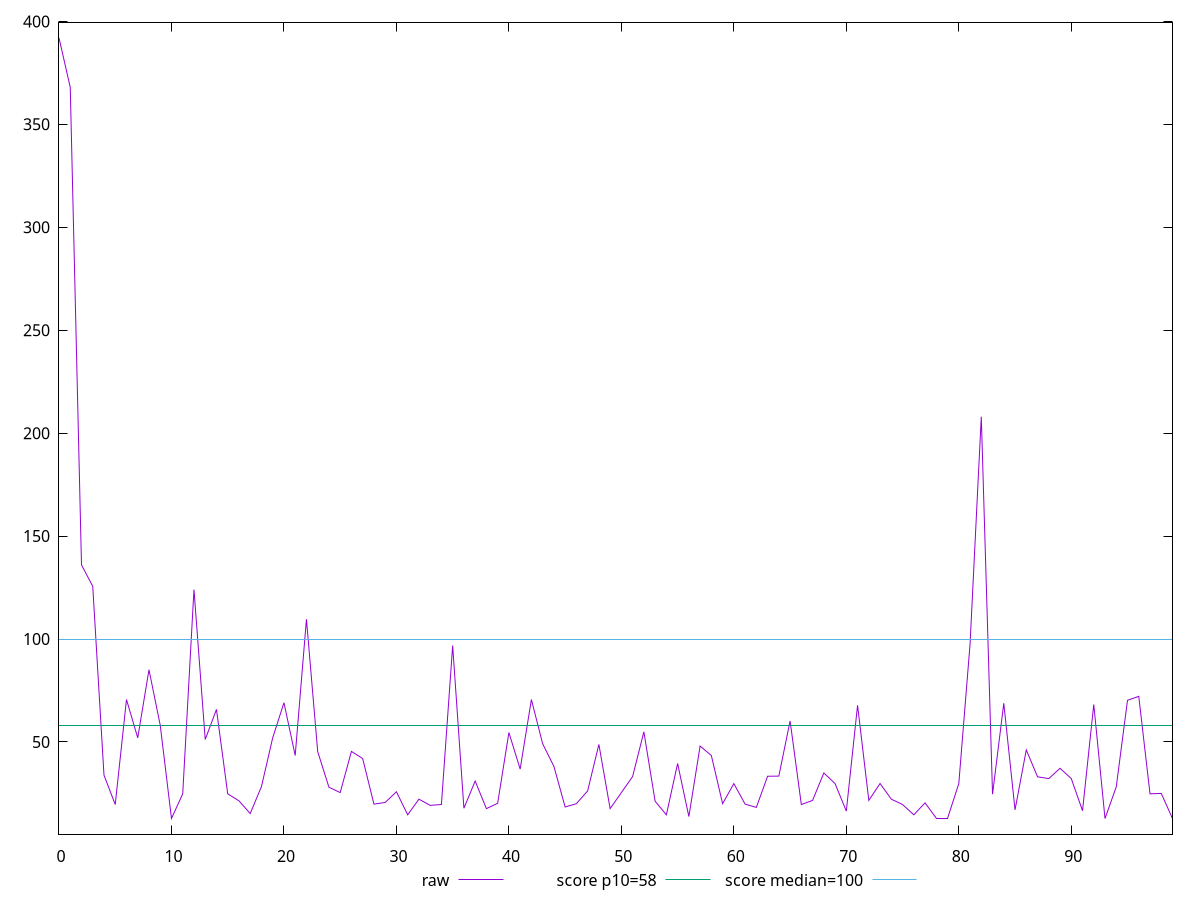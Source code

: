 reset

$raw <<EOF
0 391.9999999999993
1 367.9999999999985
2 136.00000000000074
3 125.60000000000001
4 33.866666666666426
5 19.6
6 70.6000000000002
7 52.000000000000185
8 85.06666666666692
9 58.133333333333326
10 12.8
11 24.8
12 123.99999999999928
13 51.200000000000244
14 65.80000000000037
15 24.800000000000182
16 21.39999999999982
17 15.200000000000184
18 28.32
19 52.00000000000024
20 69.06666666666666
21 43.400000000000006
22 109.60000000000001
23 45.333333333333336
24 28.000000000000185
25 25.400000000000002
26 45.399999999999636
27 41.920000000000144
28 19.8
29 20.6
30 25.8
31 14.59999999999982
32 22.200000000000003
33 19.200000000000003
34 19.6
35 96.80000000000001
36 17.79999999999982
37 31
38 17.6
39 20.200000000000003
40 54.560000000000585
41 36.800000000000004
42 70.60000000000001
43 49.11999999999986
44 38.1333333333331
45 18.400000000000183
46 20.000000000000185
47 26.200000000000003
48 48.800000000000004
49 17.6
50 25.39999999999982
51 33.20000000000019
52 54.93333333333333
53 21.199999999999818
54 14.600000000000001
55 39.52000000000015
56 13.76
57 48
58 43.400000000000006
59 20.000000000000185
60 29.760000000000005
61 19.8
62 18.2
63 33.33333333333285
64 33.40000000000018
65 60.2
66 19.6
67 21.600000000000183
68 34.93333333333334
69 29.760000000000005
70 16.400000000000183
71 67.8
72 21.600000000000183
73 29.8
74 22.200000000000003
75 19.600000000000183
76 14.600000000000001
77 20.400000000000002
78 12.8
79 12.8
80 29.759999999999856
81 97.4
82 208
83 24.6
84 68.79999999999976
85 16.99999999999982
86 46.13333333333309
87 33.06666666666642
88 32.2
89 37.19999999999982
90 32.20000000000019
91 16.6
92 68.20000000000019
93 12.8
94 28.200000000000003
95 70.24
96 72.1600000000003
97 24.800000000000182
98 25
99 12.8
EOF

set key outside below
set xrange [0:99]
set yrange [5.216000000000014:399.5839999999993]
set trange [5.216000000000014:399.5839999999993]
set terminal svg size 640, 500 enhanced background rgb 'white'
set output "report_00019_2021-02-10T18-14-37.922Z//estimated-input-latency/samples/pages+cached/raw/values.svg"

plot $raw title "raw" with line, \
     58 title "score p10=58", \
     100 title "score median=100"

reset
